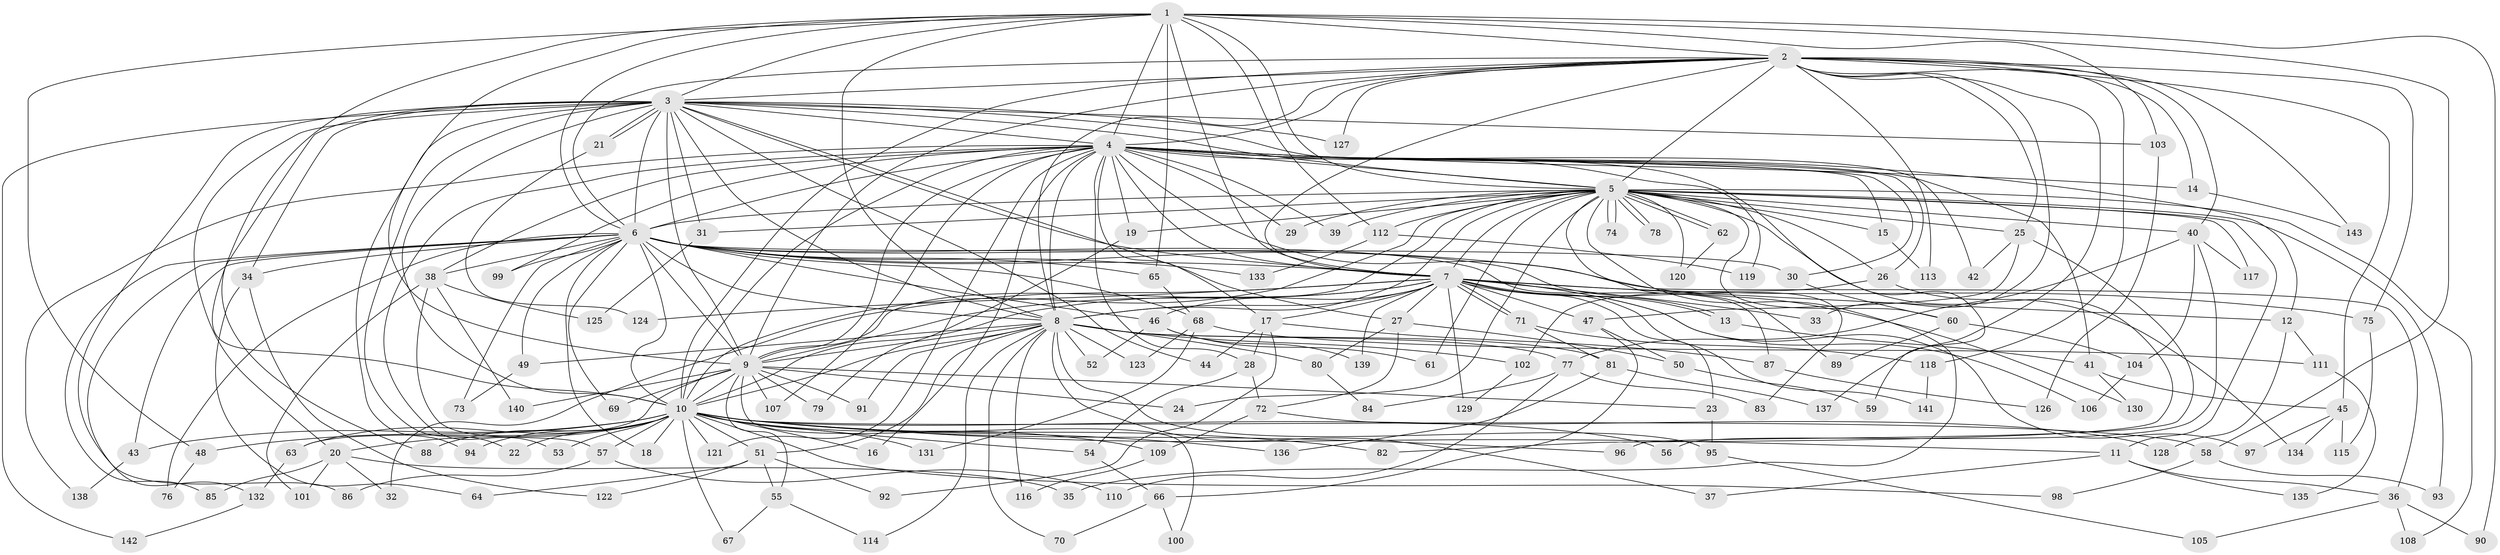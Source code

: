 // coarse degree distribution, {14: 0.009900990099009901, 30: 0.009900990099009901, 4: 0.13861386138613863, 2: 0.39603960396039606, 24: 0.009900990099009901, 25: 0.009900990099009901, 21: 0.019801980198019802, 3: 0.22772277227722773, 5: 0.0594059405940594, 29: 0.009900990099009901, 1: 0.039603960396039604, 6: 0.04950495049504951, 16: 0.009900990099009901, 27: 0.009900990099009901}
// Generated by graph-tools (version 1.1) at 2025/36/03/04/25 23:36:26]
// undirected, 143 vertices, 311 edges
graph export_dot {
  node [color=gray90,style=filled];
  1;
  2;
  3;
  4;
  5;
  6;
  7;
  8;
  9;
  10;
  11;
  12;
  13;
  14;
  15;
  16;
  17;
  18;
  19;
  20;
  21;
  22;
  23;
  24;
  25;
  26;
  27;
  28;
  29;
  30;
  31;
  32;
  33;
  34;
  35;
  36;
  37;
  38;
  39;
  40;
  41;
  42;
  43;
  44;
  45;
  46;
  47;
  48;
  49;
  50;
  51;
  52;
  53;
  54;
  55;
  56;
  57;
  58;
  59;
  60;
  61;
  62;
  63;
  64;
  65;
  66;
  67;
  68;
  69;
  70;
  71;
  72;
  73;
  74;
  75;
  76;
  77;
  78;
  79;
  80;
  81;
  82;
  83;
  84;
  85;
  86;
  87;
  88;
  89;
  90;
  91;
  92;
  93;
  94;
  95;
  96;
  97;
  98;
  99;
  100;
  101;
  102;
  103;
  104;
  105;
  106;
  107;
  108;
  109;
  110;
  111;
  112;
  113;
  114;
  115;
  116;
  117;
  118;
  119;
  120;
  121;
  122;
  123;
  124;
  125;
  126;
  127;
  128;
  129;
  130;
  131;
  132;
  133;
  134;
  135;
  136;
  137;
  138;
  139;
  140;
  141;
  142;
  143;
  1 -- 2;
  1 -- 3;
  1 -- 4;
  1 -- 5;
  1 -- 6;
  1 -- 7;
  1 -- 8;
  1 -- 9;
  1 -- 10;
  1 -- 48;
  1 -- 58;
  1 -- 65;
  1 -- 90;
  1 -- 103;
  1 -- 112;
  2 -- 3;
  2 -- 4;
  2 -- 5;
  2 -- 6;
  2 -- 7;
  2 -- 8;
  2 -- 9;
  2 -- 10;
  2 -- 14;
  2 -- 25;
  2 -- 33;
  2 -- 40;
  2 -- 45;
  2 -- 75;
  2 -- 113;
  2 -- 118;
  2 -- 127;
  2 -- 137;
  2 -- 143;
  3 -- 4;
  3 -- 5;
  3 -- 6;
  3 -- 7;
  3 -- 8;
  3 -- 9;
  3 -- 10;
  3 -- 20;
  3 -- 21;
  3 -- 21;
  3 -- 22;
  3 -- 27;
  3 -- 31;
  3 -- 34;
  3 -- 42;
  3 -- 44;
  3 -- 86;
  3 -- 88;
  3 -- 94;
  3 -- 103;
  3 -- 127;
  3 -- 142;
  4 -- 5;
  4 -- 6;
  4 -- 7;
  4 -- 8;
  4 -- 9;
  4 -- 10;
  4 -- 12;
  4 -- 14;
  4 -- 15;
  4 -- 16;
  4 -- 17;
  4 -- 19;
  4 -- 26;
  4 -- 28;
  4 -- 29;
  4 -- 30;
  4 -- 38;
  4 -- 39;
  4 -- 41;
  4 -- 53;
  4 -- 59;
  4 -- 99;
  4 -- 107;
  4 -- 119;
  4 -- 121;
  4 -- 130;
  4 -- 138;
  5 -- 6;
  5 -- 7;
  5 -- 8;
  5 -- 9;
  5 -- 10;
  5 -- 11;
  5 -- 15;
  5 -- 19;
  5 -- 24;
  5 -- 25;
  5 -- 26;
  5 -- 29;
  5 -- 31;
  5 -- 35;
  5 -- 39;
  5 -- 40;
  5 -- 60;
  5 -- 61;
  5 -- 62;
  5 -- 62;
  5 -- 74;
  5 -- 74;
  5 -- 78;
  5 -- 78;
  5 -- 82;
  5 -- 83;
  5 -- 93;
  5 -- 108;
  5 -- 112;
  5 -- 117;
  5 -- 120;
  6 -- 7;
  6 -- 8;
  6 -- 9;
  6 -- 10;
  6 -- 18;
  6 -- 30;
  6 -- 34;
  6 -- 36;
  6 -- 38;
  6 -- 43;
  6 -- 46;
  6 -- 49;
  6 -- 65;
  6 -- 68;
  6 -- 69;
  6 -- 73;
  6 -- 76;
  6 -- 85;
  6 -- 87;
  6 -- 89;
  6 -- 99;
  6 -- 132;
  6 -- 133;
  7 -- 8;
  7 -- 9;
  7 -- 10;
  7 -- 12;
  7 -- 13;
  7 -- 13;
  7 -- 17;
  7 -- 23;
  7 -- 27;
  7 -- 32;
  7 -- 33;
  7 -- 46;
  7 -- 47;
  7 -- 71;
  7 -- 71;
  7 -- 75;
  7 -- 97;
  7 -- 106;
  7 -- 124;
  7 -- 129;
  7 -- 139;
  7 -- 141;
  8 -- 9;
  8 -- 10;
  8 -- 37;
  8 -- 49;
  8 -- 51;
  8 -- 52;
  8 -- 70;
  8 -- 77;
  8 -- 80;
  8 -- 81;
  8 -- 91;
  8 -- 95;
  8 -- 102;
  8 -- 114;
  8 -- 116;
  8 -- 123;
  9 -- 10;
  9 -- 23;
  9 -- 24;
  9 -- 55;
  9 -- 63;
  9 -- 69;
  9 -- 79;
  9 -- 91;
  9 -- 100;
  9 -- 107;
  9 -- 140;
  10 -- 11;
  10 -- 16;
  10 -- 18;
  10 -- 20;
  10 -- 22;
  10 -- 43;
  10 -- 48;
  10 -- 51;
  10 -- 53;
  10 -- 54;
  10 -- 56;
  10 -- 57;
  10 -- 58;
  10 -- 63;
  10 -- 67;
  10 -- 82;
  10 -- 88;
  10 -- 94;
  10 -- 96;
  10 -- 98;
  10 -- 109;
  10 -- 121;
  10 -- 131;
  10 -- 136;
  11 -- 36;
  11 -- 37;
  11 -- 135;
  12 -- 111;
  12 -- 128;
  13 -- 41;
  14 -- 143;
  15 -- 113;
  17 -- 28;
  17 -- 44;
  17 -- 87;
  17 -- 92;
  19 -- 79;
  20 -- 32;
  20 -- 35;
  20 -- 85;
  20 -- 101;
  21 -- 124;
  23 -- 95;
  25 -- 42;
  25 -- 47;
  25 -- 96;
  26 -- 102;
  26 -- 134;
  27 -- 50;
  27 -- 72;
  27 -- 80;
  28 -- 54;
  28 -- 72;
  30 -- 60;
  31 -- 125;
  34 -- 64;
  34 -- 122;
  36 -- 90;
  36 -- 105;
  36 -- 108;
  38 -- 57;
  38 -- 101;
  38 -- 125;
  38 -- 140;
  40 -- 56;
  40 -- 77;
  40 -- 104;
  40 -- 117;
  41 -- 45;
  41 -- 130;
  43 -- 138;
  45 -- 97;
  45 -- 115;
  45 -- 134;
  46 -- 52;
  46 -- 61;
  46 -- 139;
  47 -- 50;
  47 -- 66;
  48 -- 76;
  49 -- 73;
  50 -- 59;
  51 -- 55;
  51 -- 64;
  51 -- 92;
  51 -- 122;
  54 -- 66;
  55 -- 67;
  55 -- 114;
  57 -- 86;
  57 -- 110;
  58 -- 93;
  58 -- 98;
  60 -- 89;
  60 -- 104;
  62 -- 120;
  63 -- 132;
  65 -- 68;
  66 -- 70;
  66 -- 100;
  68 -- 111;
  68 -- 123;
  68 -- 131;
  71 -- 81;
  71 -- 118;
  72 -- 109;
  72 -- 128;
  75 -- 115;
  77 -- 83;
  77 -- 84;
  77 -- 110;
  80 -- 84;
  81 -- 136;
  81 -- 137;
  87 -- 126;
  95 -- 105;
  102 -- 129;
  103 -- 126;
  104 -- 106;
  109 -- 116;
  111 -- 135;
  112 -- 119;
  112 -- 133;
  118 -- 141;
  132 -- 142;
}
